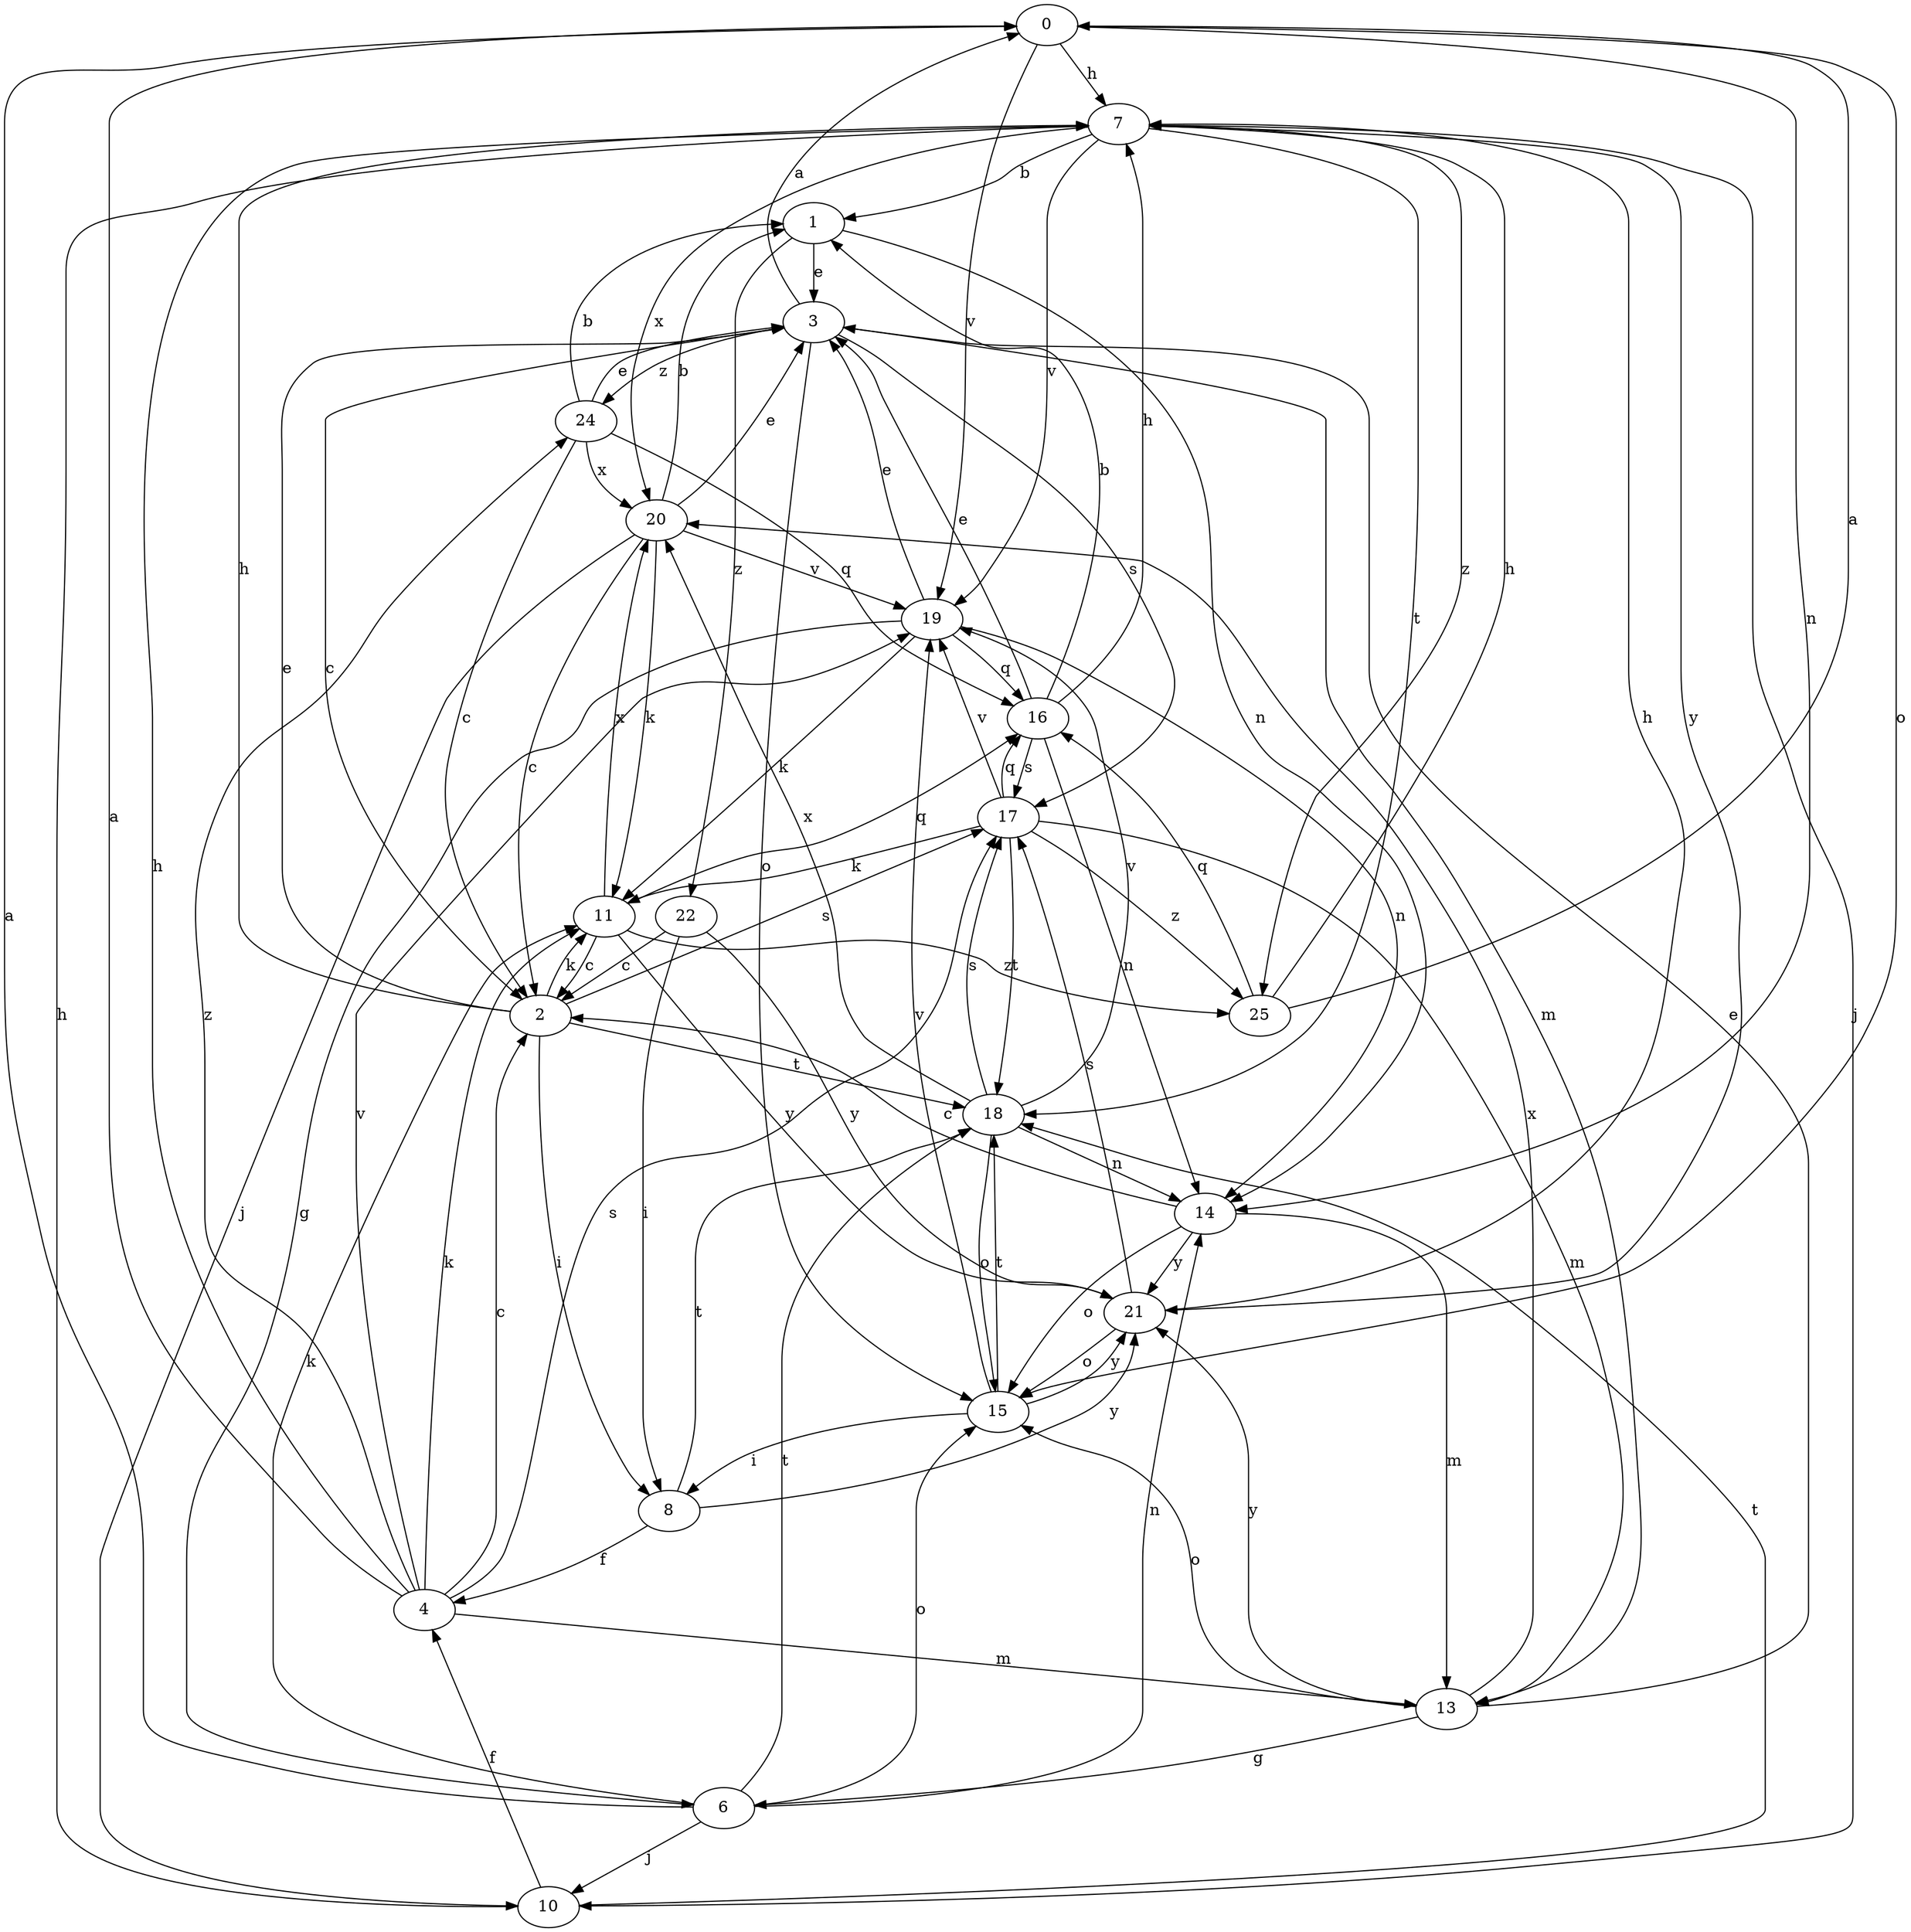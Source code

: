 strict digraph  {
0;
1;
2;
3;
4;
6;
7;
8;
10;
11;
13;
14;
15;
16;
17;
18;
19;
20;
21;
22;
24;
25;
0 -> 7  [label=h];
0 -> 14  [label=n];
0 -> 15  [label=o];
0 -> 19  [label=v];
1 -> 3  [label=e];
1 -> 14  [label=n];
1 -> 22  [label=z];
2 -> 3  [label=e];
2 -> 7  [label=h];
2 -> 8  [label=i];
2 -> 11  [label=k];
2 -> 17  [label=s];
2 -> 18  [label=t];
3 -> 0  [label=a];
3 -> 2  [label=c];
3 -> 13  [label=m];
3 -> 15  [label=o];
3 -> 17  [label=s];
3 -> 24  [label=z];
4 -> 0  [label=a];
4 -> 2  [label=c];
4 -> 7  [label=h];
4 -> 11  [label=k];
4 -> 13  [label=m];
4 -> 17  [label=s];
4 -> 19  [label=v];
4 -> 24  [label=z];
6 -> 0  [label=a];
6 -> 10  [label=j];
6 -> 11  [label=k];
6 -> 14  [label=n];
6 -> 15  [label=o];
6 -> 18  [label=t];
7 -> 1  [label=b];
7 -> 10  [label=j];
7 -> 18  [label=t];
7 -> 19  [label=v];
7 -> 20  [label=x];
7 -> 21  [label=y];
7 -> 25  [label=z];
8 -> 4  [label=f];
8 -> 18  [label=t];
8 -> 21  [label=y];
10 -> 4  [label=f];
10 -> 7  [label=h];
10 -> 18  [label=t];
11 -> 2  [label=c];
11 -> 16  [label=q];
11 -> 20  [label=x];
11 -> 21  [label=y];
11 -> 25  [label=z];
13 -> 3  [label=e];
13 -> 6  [label=g];
13 -> 15  [label=o];
13 -> 20  [label=x];
13 -> 21  [label=y];
14 -> 2  [label=c];
14 -> 13  [label=m];
14 -> 15  [label=o];
14 -> 21  [label=y];
15 -> 8  [label=i];
15 -> 18  [label=t];
15 -> 19  [label=v];
15 -> 21  [label=y];
16 -> 1  [label=b];
16 -> 3  [label=e];
16 -> 7  [label=h];
16 -> 14  [label=n];
16 -> 17  [label=s];
17 -> 11  [label=k];
17 -> 13  [label=m];
17 -> 16  [label=q];
17 -> 18  [label=t];
17 -> 19  [label=v];
17 -> 25  [label=z];
18 -> 14  [label=n];
18 -> 15  [label=o];
18 -> 17  [label=s];
18 -> 19  [label=v];
18 -> 20  [label=x];
19 -> 3  [label=e];
19 -> 6  [label=g];
19 -> 11  [label=k];
19 -> 14  [label=n];
19 -> 16  [label=q];
20 -> 1  [label=b];
20 -> 2  [label=c];
20 -> 3  [label=e];
20 -> 10  [label=j];
20 -> 11  [label=k];
20 -> 19  [label=v];
21 -> 7  [label=h];
21 -> 15  [label=o];
21 -> 17  [label=s];
22 -> 2  [label=c];
22 -> 8  [label=i];
22 -> 21  [label=y];
24 -> 1  [label=b];
24 -> 2  [label=c];
24 -> 3  [label=e];
24 -> 16  [label=q];
24 -> 20  [label=x];
25 -> 0  [label=a];
25 -> 7  [label=h];
25 -> 16  [label=q];
}
